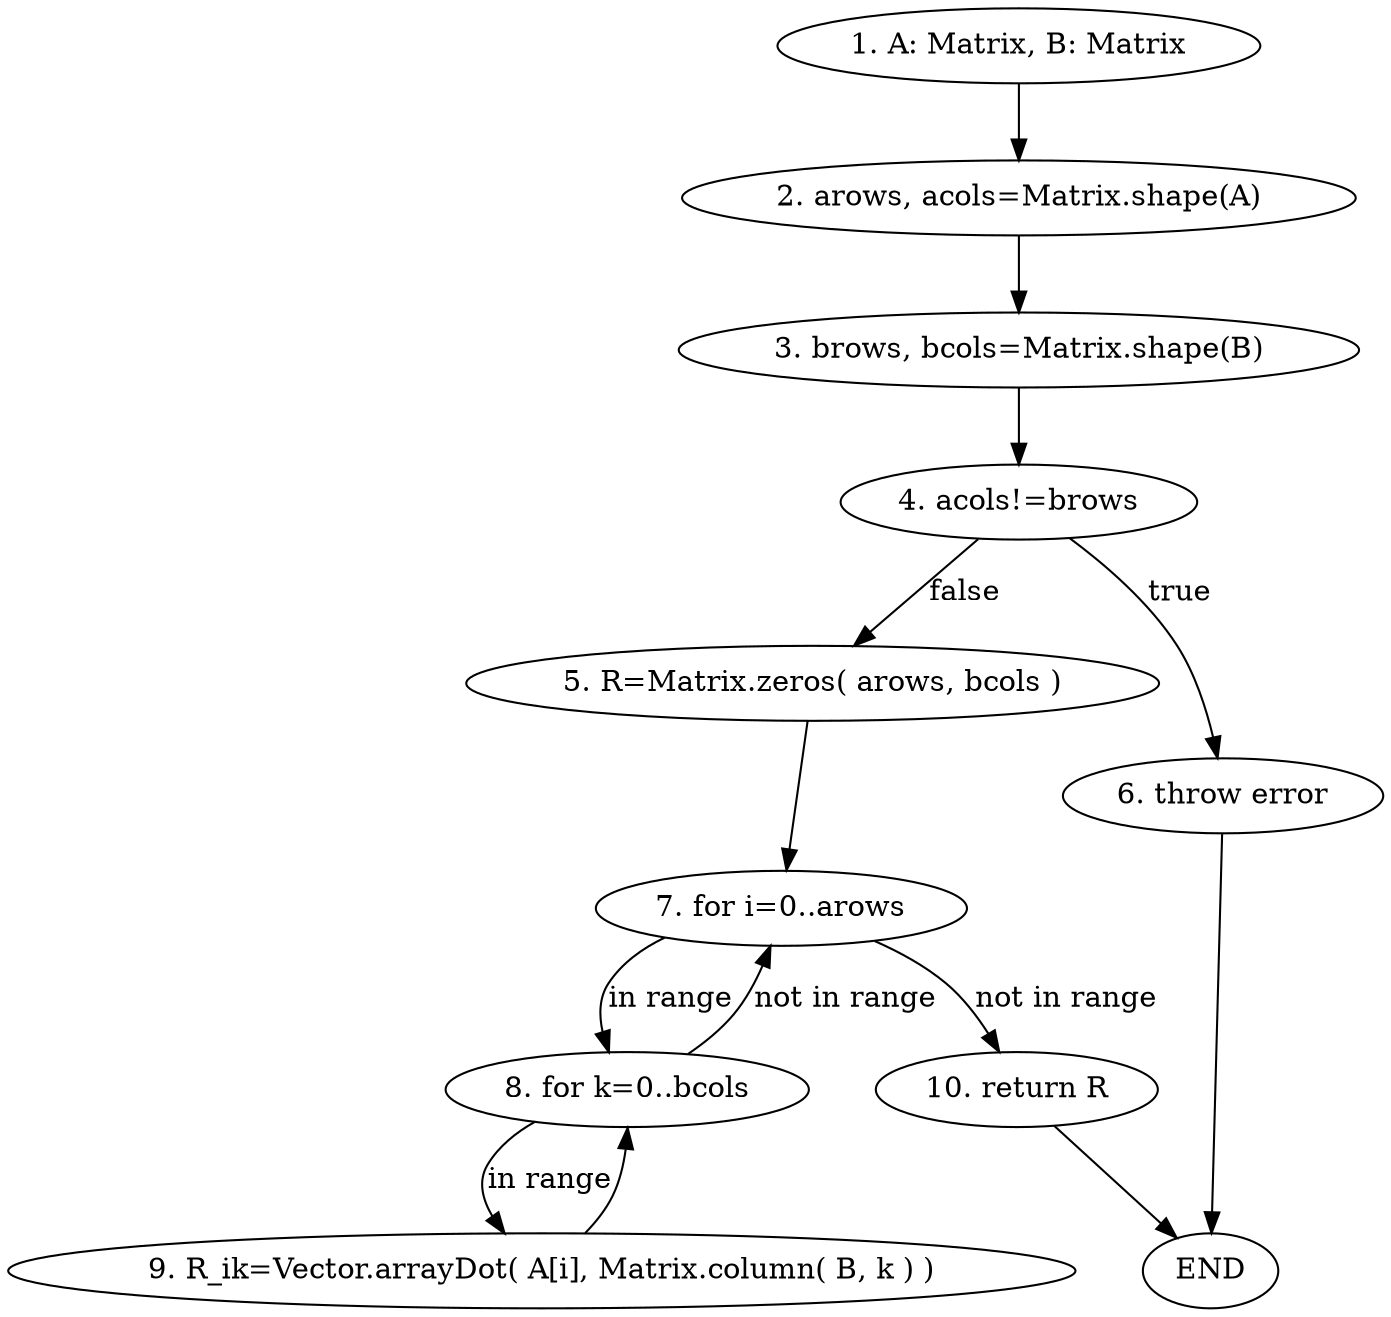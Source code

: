 digraph G {
   INP [label="1. A: Matrix, B: Matrix"]
   SET1 [label="2. arows, acols=Matrix.shape(A)"]
   SET2 [label="3. brows, bcols=Matrix.shape(B)"]
   
   IF [label="4. acols!=brows"]
   SET3 [label="5. R=Matrix.zeros( arows, bcols )"]
   THROW [label="6. throw error"]
   
   FOR_EXT [label="7. for i=0..arows"]
   FOR_INN [label="8. for k=0..bcols"]

   SET4 [label="9. R_ik=Vector.arrayDot( A[i], Matrix.column( B, k ) )"]
   RET [label="10. return R"]


   INP -> SET1 -> SET2 -> IF 
   IF -> THROW [label="true"]
   IF -> SET3 [label="false"]

    SET3 -> FOR_EXT
   FOR_EXT -> FOR_INN [label="in range"]
   FOR_EXT -> RET  [label="not in range"]

   FOR_INN -> SET4 [label="in range"]
   FOR_INN -> FOR_EXT [label="not in range"]
   
   SET4 -> FOR_INN

    THROW -> END 
    RET -> END
}
